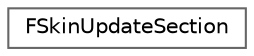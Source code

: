 digraph "Graphical Class Hierarchy"
{
 // INTERACTIVE_SVG=YES
 // LATEX_PDF_SIZE
  bgcolor="transparent";
  edge [fontname=Helvetica,fontsize=10,labelfontname=Helvetica,labelfontsize=10];
  node [fontname=Helvetica,fontsize=10,shape=box,height=0.2,width=0.4];
  rankdir="LR";
  Node0 [id="Node000000",label="FSkinUpdateSection",height=0.2,width=0.4,color="grey40", fillcolor="white", style="filled",URL="$d8/deb/structFSkinUpdateSection.html",tooltip=" "];
}
